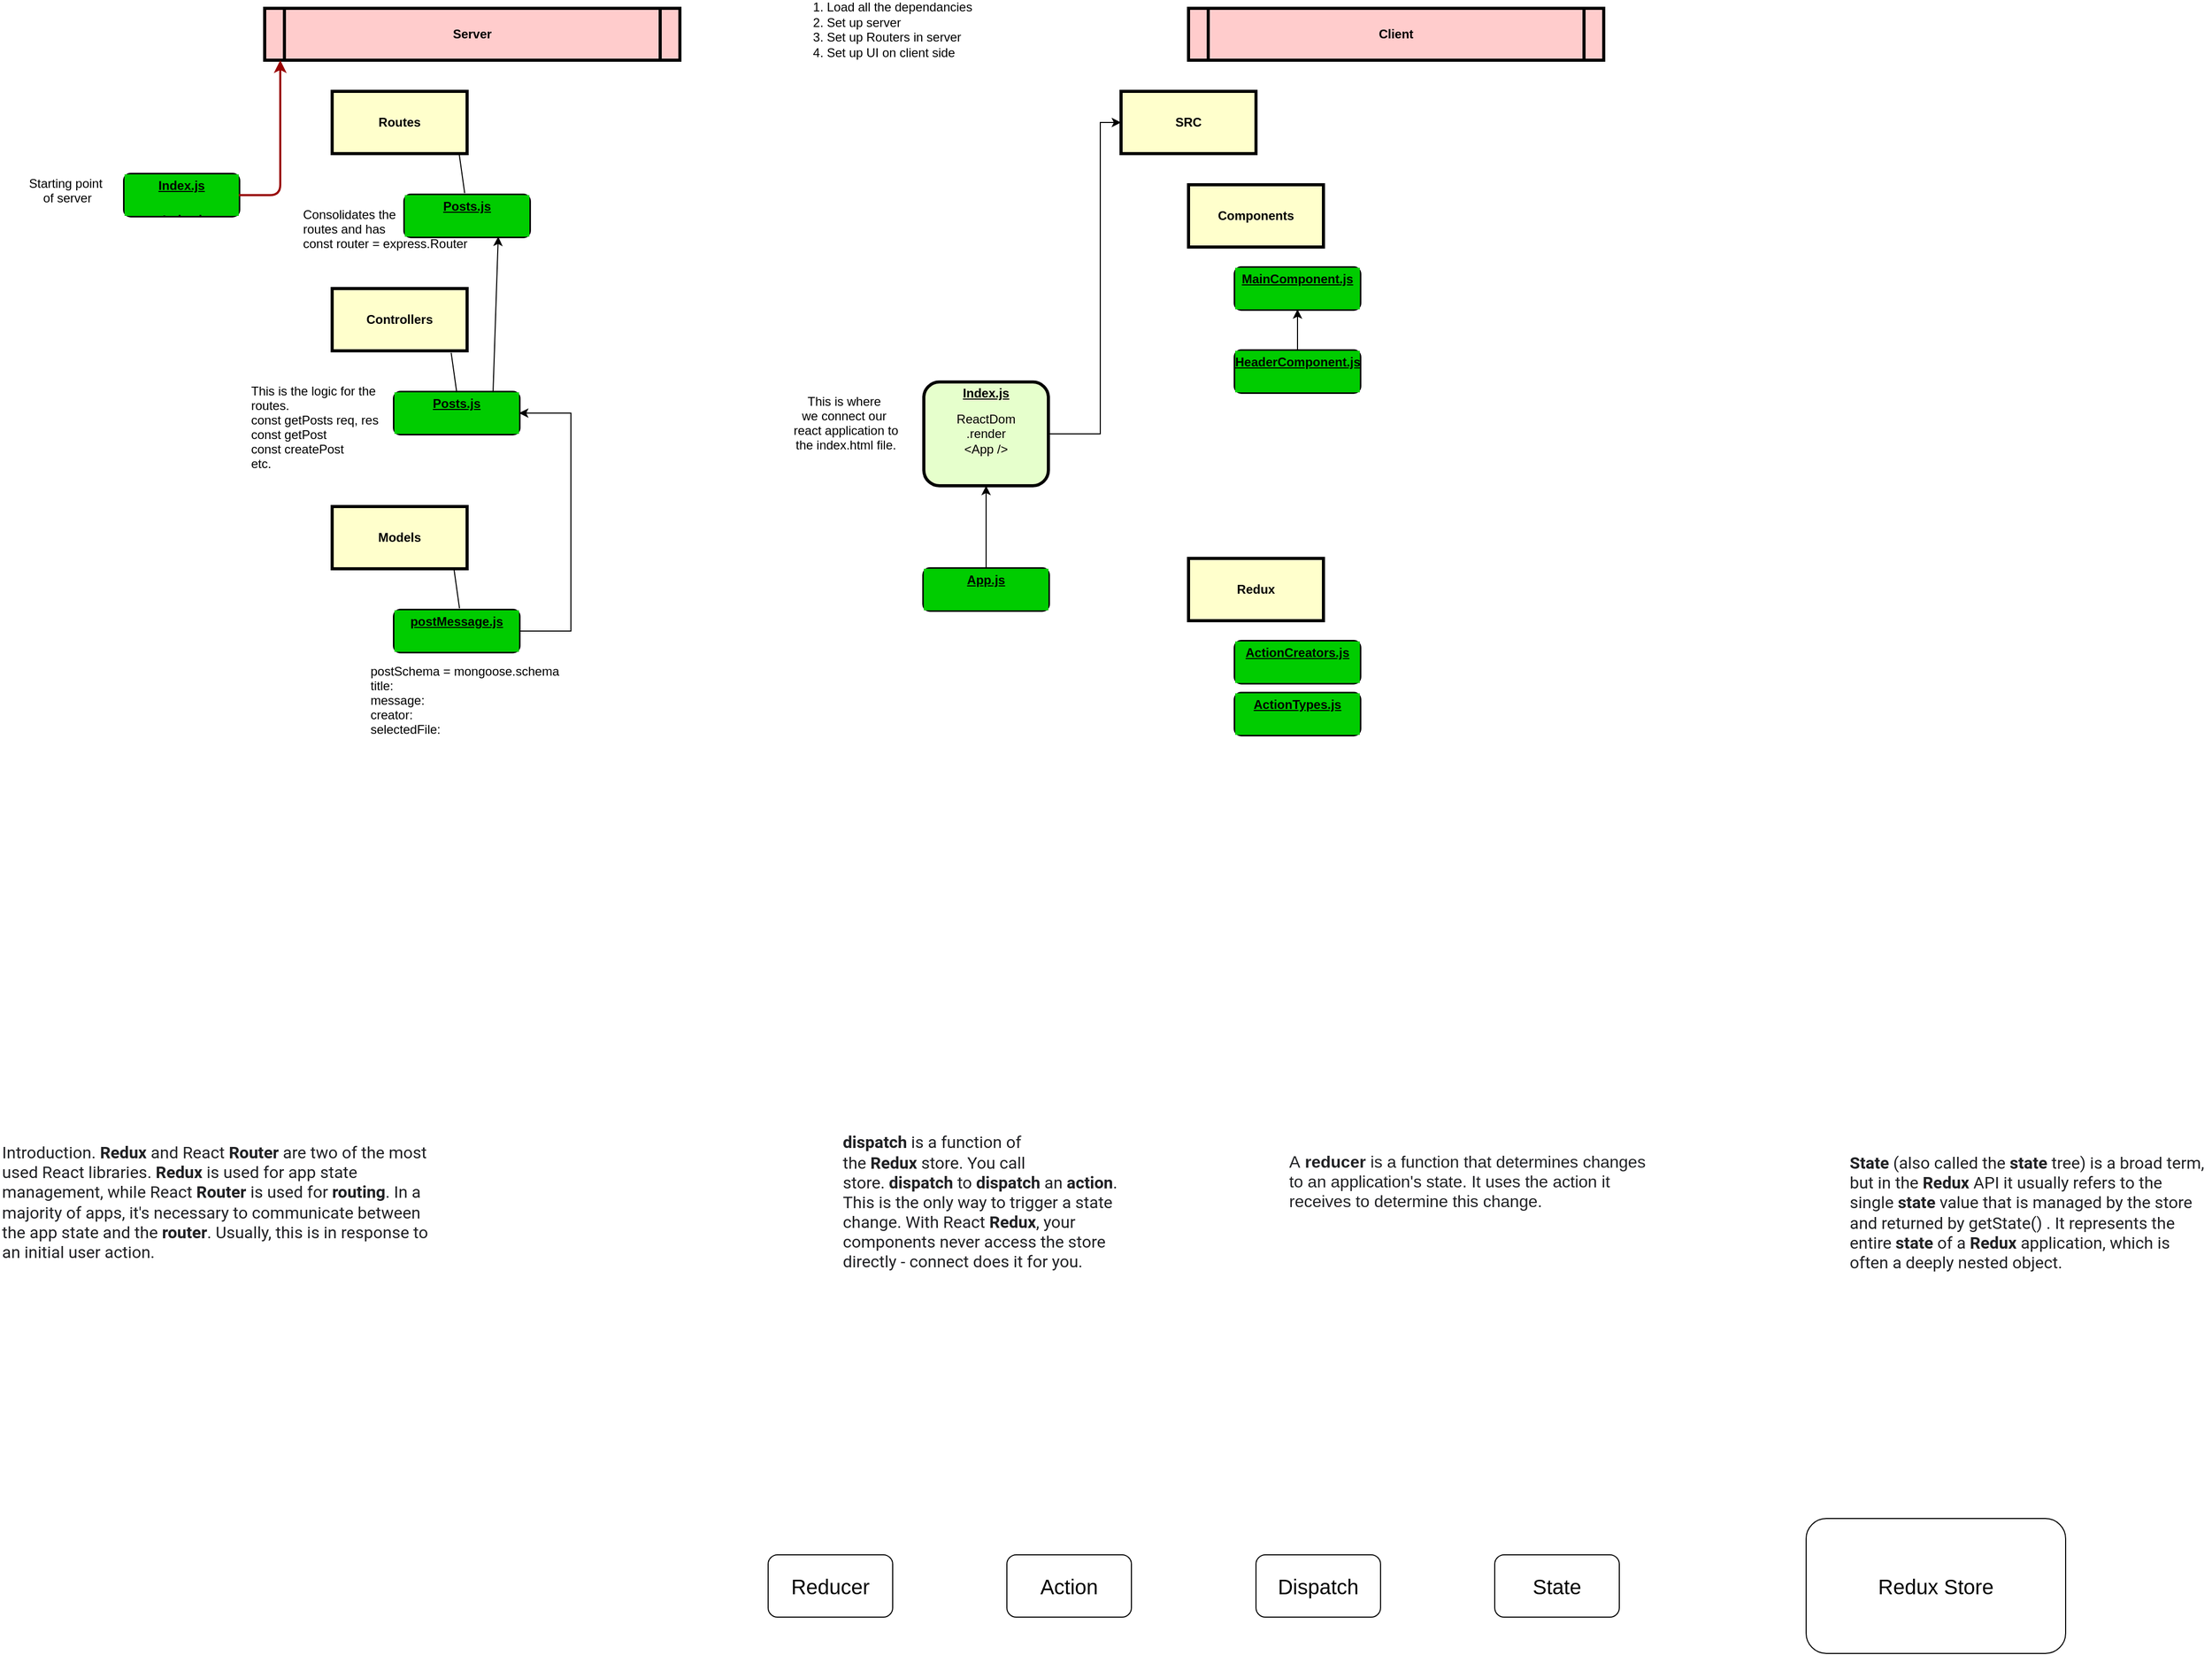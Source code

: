 <mxfile version="13.9.6" type="github">
  <diagram name="Page-1" id="c7558073-3199-34d8-9f00-42111426c3f3">
    <mxGraphModel dx="1620" dy="993" grid="1" gridSize="10" guides="1" tooltips="1" connect="1" arrows="1" fold="1" page="1" pageScale="1" pageWidth="3300" pageHeight="4681" background="#ffffff" math="0" shadow="0">
      <root>
        <mxCell id="0" />
        <mxCell id="1" parent="0" />
        <mxCell id="2" value="&lt;p style=&quot;margin: 0px ; margin-top: 4px ; text-align: center ; text-decoration: underline&quot;&gt;&lt;strong&gt;Index.js&lt;/strong&gt;&lt;/p&gt;&lt;p style=&quot;margin: 0px ; margin-top: 4px ; text-align: center ; text-decoration: underline&quot;&gt;&lt;strong&gt;&lt;br&gt;&lt;/strong&gt;&lt;/p&gt;&lt;p style=&quot;margin: 0px ; margin-left: 8px&quot;&gt;Index.js&lt;/p&gt;" style="verticalAlign=middle;align=center;overflow=fill;fontSize=12;fontFamily=Helvetica;html=1;rounded=1;fontStyle=1;strokeWidth=3;fillColor=#E6FFCC;labelBackgroundColor=#00CC00;" parent="1" vertex="1">
          <mxGeometry x="270" y="350" width="110" height="40" as="geometry" />
        </mxCell>
        <mxCell id="5" value="Server" style="shape=process;whiteSpace=wrap;align=center;verticalAlign=middle;size=0.048;fontStyle=1;strokeWidth=3;fillColor=#FFCCCC" parent="1" vertex="1">
          <mxGeometry x="405.0" y="190" width="400" height="50" as="geometry" />
        </mxCell>
        <mxCell id="52" value="Starting point &#xa;of server" style="text;spacingTop=-5;align=center" parent="1" vertex="1">
          <mxGeometry x="200" y="350" width="30" height="20" as="geometry" />
        </mxCell>
        <mxCell id="56" value="" style="edgeStyle=elbowEdgeStyle;elbow=horizontal;strokeColor=#990000;strokeWidth=2;exitX=1;exitY=0.5;exitDx=0;exitDy=0;" parent="1" source="2" target="5" edge="1">
          <mxGeometry width="100" height="100" relative="1" as="geometry">
            <mxPoint x="390" y="345" as="sourcePoint" />
            <mxPoint x="330" y="590" as="targetPoint" />
            <Array as="points">
              <mxPoint x="420" y="360" />
            </Array>
          </mxGeometry>
        </mxCell>
        <mxCell id="RhGpHAD1b_R5H_3nvblY-98" value="SRC" style="whiteSpace=wrap;align=center;verticalAlign=middle;fontStyle=1;strokeWidth=3;fillColor=#FFFFCC" vertex="1" parent="1">
          <mxGeometry x="1230" y="270" width="130" height="60" as="geometry" />
        </mxCell>
        <mxCell id="RhGpHAD1b_R5H_3nvblY-99" value="Client" style="shape=process;whiteSpace=wrap;align=center;verticalAlign=middle;size=0.048;fontStyle=1;strokeWidth=3;fillColor=#FFCCCC" vertex="1" parent="1">
          <mxGeometry x="1295" y="190" width="400" height="50" as="geometry" />
        </mxCell>
        <mxCell id="RhGpHAD1b_R5H_3nvblY-101" value="This is where &#xa;we connect our &#xa;react application to &#xa;the index.html file." style="text;spacingTop=-5;align=center" vertex="1" parent="1">
          <mxGeometry x="950" y="560" width="30" height="20" as="geometry" />
        </mxCell>
        <mxCell id="RhGpHAD1b_R5H_3nvblY-115" value="Components" style="whiteSpace=wrap;align=center;verticalAlign=middle;fontStyle=1;strokeWidth=3;fillColor=#FFFFCC" vertex="1" parent="1">
          <mxGeometry x="1295" y="360" width="130" height="60" as="geometry" />
        </mxCell>
        <mxCell id="RhGpHAD1b_R5H_3nvblY-119" value="Redux" style="whiteSpace=wrap;align=center;verticalAlign=middle;fontStyle=1;strokeWidth=3;fillColor=#FFFFCC" vertex="1" parent="1">
          <mxGeometry x="1295" y="720" width="130" height="60" as="geometry" />
        </mxCell>
        <mxCell id="RhGpHAD1b_R5H_3nvblY-121" value="&lt;p style=&quot;margin: 0px ; margin-top: 4px ; text-align: center ; text-decoration: underline&quot;&gt;&lt;strong&gt;ActionCreators.js&lt;/strong&gt;&lt;/p&gt;" style="verticalAlign=middle;align=center;overflow=fill;fontSize=12;fontFamily=Helvetica;html=1;rounded=1;fontStyle=1;strokeWidth=3;fillColor=#E6FFCC;labelBackgroundColor=#00CC00;" vertex="1" parent="1">
          <mxGeometry x="1340" y="800" width="120" height="40" as="geometry" />
        </mxCell>
        <mxCell id="RhGpHAD1b_R5H_3nvblY-122" value="&lt;p style=&quot;margin: 0px ; margin-top: 4px ; text-align: center ; text-decoration: underline&quot;&gt;&lt;strong&gt;ActionTypes.js&lt;/strong&gt;&lt;/p&gt;" style="verticalAlign=middle;align=center;overflow=fill;fontSize=12;fontFamily=Helvetica;html=1;rounded=1;fontStyle=1;strokeWidth=3;fillColor=#E6FFCC;labelBackgroundColor=#00CC00;" vertex="1" parent="1">
          <mxGeometry x="1340" y="850" width="120" height="40" as="geometry" />
        </mxCell>
        <mxCell id="RhGpHAD1b_R5H_3nvblY-125" value="" style="edgeStyle=orthogonalEdgeStyle;rounded=0;orthogonalLoop=1;jettySize=auto;html=1;" edge="1" parent="1" source="RhGpHAD1b_R5H_3nvblY-123" target="RhGpHAD1b_R5H_3nvblY-97">
          <mxGeometry relative="1" as="geometry" />
        </mxCell>
        <mxCell id="RhGpHAD1b_R5H_3nvblY-123" value="&lt;p style=&quot;margin: 0px ; margin-top: 4px ; text-align: center ; text-decoration: underline&quot;&gt;&lt;strong&gt;App.js&lt;/strong&gt;&lt;/p&gt;" style="verticalAlign=middle;align=center;overflow=fill;fontSize=12;fontFamily=Helvetica;html=1;rounded=1;fontStyle=1;strokeWidth=3;fillColor=#E6FFCC;labelBackgroundColor=#00CC00;" vertex="1" parent="1">
          <mxGeometry x="1040" y="730" width="120" height="40" as="geometry" />
        </mxCell>
        <mxCell id="RhGpHAD1b_R5H_3nvblY-131" value="" style="group" vertex="1" connectable="0" parent="1">
          <mxGeometry x="1040" y="550" width="120" height="100" as="geometry" />
        </mxCell>
        <mxCell id="RhGpHAD1b_R5H_3nvblY-97" value="&lt;p style=&quot;margin: 0px ; margin-top: 4px ; text-align: center ; text-decoration: underline&quot;&gt;&lt;strong&gt;Index.js&lt;/strong&gt;&lt;/p&gt;" style="verticalAlign=middle;align=center;overflow=fill;fontSize=12;fontFamily=Helvetica;html=1;rounded=1;fontStyle=1;strokeWidth=3;fillColor=#E6FFCC" vertex="1" parent="RhGpHAD1b_R5H_3nvblY-131">
          <mxGeometry width="120" height="100" as="geometry" />
        </mxCell>
        <mxCell id="RhGpHAD1b_R5H_3nvblY-130" value="ReactDom&lt;br&gt;.render &amp;lt;App /&amp;gt;" style="text;html=1;strokeColor=none;fillColor=none;align=center;verticalAlign=middle;whiteSpace=wrap;rounded=0;" vertex="1" parent="RhGpHAD1b_R5H_3nvblY-131">
          <mxGeometry x="40" y="40" width="40" height="20" as="geometry" />
        </mxCell>
        <mxCell id="RhGpHAD1b_R5H_3nvblY-137" value="" style="edgeStyle=orthogonalEdgeStyle;rounded=0;orthogonalLoop=1;jettySize=auto;html=1;" edge="1" parent="1" source="RhGpHAD1b_R5H_3nvblY-134" target="RhGpHAD1b_R5H_3nvblY-135">
          <mxGeometry relative="1" as="geometry" />
        </mxCell>
        <mxCell id="RhGpHAD1b_R5H_3nvblY-134" value="&lt;p style=&quot;margin: 0px ; margin-top: 4px ; text-align: center ; text-decoration: underline&quot;&gt;&lt;strong&gt;HeaderComponent.js&lt;/strong&gt;&lt;/p&gt;" style="verticalAlign=middle;align=center;overflow=fill;fontSize=12;fontFamily=Helvetica;html=1;rounded=1;fontStyle=1;strokeWidth=3;fillColor=#E6FFCC;labelBackgroundColor=#00CC00;" vertex="1" parent="1">
          <mxGeometry x="1340" y="520" width="120" height="40" as="geometry" />
        </mxCell>
        <mxCell id="RhGpHAD1b_R5H_3nvblY-135" value="&lt;p style=&quot;margin: 0px ; margin-top: 4px ; text-align: center ; text-decoration: underline&quot;&gt;&lt;strong&gt;MainComponent.js&lt;/strong&gt;&lt;/p&gt;" style="verticalAlign=middle;align=center;overflow=fill;fontSize=12;fontFamily=Helvetica;html=1;rounded=1;fontStyle=1;strokeWidth=3;fillColor=#E6FFCC;labelBackgroundColor=#00CC00;" vertex="1" parent="1">
          <mxGeometry x="1340" y="440" width="120" height="40" as="geometry" />
        </mxCell>
        <mxCell id="RhGpHAD1b_R5H_3nvblY-136" style="edgeStyle=orthogonalEdgeStyle;rounded=0;orthogonalLoop=1;jettySize=auto;html=1;entryX=0;entryY=0.5;entryDx=0;entryDy=0;exitX=1;exitY=0.5;exitDx=0;exitDy=0;" edge="1" parent="1" source="RhGpHAD1b_R5H_3nvblY-97" target="RhGpHAD1b_R5H_3nvblY-98">
          <mxGeometry relative="1" as="geometry">
            <Array as="points">
              <mxPoint x="1210" y="600" />
              <mxPoint x="1210" y="300" />
            </Array>
          </mxGeometry>
        </mxCell>
        <mxCell id="RhGpHAD1b_R5H_3nvblY-138" value="1. Load all the dependancies&lt;br&gt;&lt;div style=&quot;text-align: left&quot;&gt;&lt;span&gt;2. Set up server&lt;/span&gt;&lt;/div&gt;&lt;div style=&quot;text-align: left&quot;&gt;&lt;span&gt;3. Set up Routers in server&lt;/span&gt;&lt;/div&gt;&lt;div style=&quot;text-align: left&quot;&gt;&lt;span&gt;4. Set up UI on client side&lt;/span&gt;&lt;/div&gt;&lt;div style=&quot;text-align: left&quot;&gt;&lt;span&gt;&lt;br&gt;&lt;/span&gt;&lt;/div&gt;&lt;div style=&quot;text-align: left&quot;&gt;&lt;span&gt;&amp;nbsp;&lt;/span&gt;&lt;/div&gt;" style="text;html=1;strokeColor=none;fillColor=none;align=center;verticalAlign=middle;whiteSpace=wrap;rounded=0;" vertex="1" parent="1">
          <mxGeometry x="870" y="190" width="280" height="70" as="geometry" />
        </mxCell>
        <mxCell id="RhGpHAD1b_R5H_3nvblY-144" value="&lt;span style=&quot;color: rgb(32, 33, 36); font-family: arial, sans-serif; font-size: 16px; background-color: rgb(255, 255, 255);&quot;&gt;A&amp;nbsp;&lt;/span&gt;&lt;b style=&quot;color: rgb(32, 33, 36); font-family: arial, sans-serif; font-size: 16px; background-color: rgb(255, 255, 255);&quot;&gt;reducer&lt;/b&gt;&lt;span style=&quot;color: rgb(32, 33, 36); font-family: arial, sans-serif; font-size: 16px; background-color: rgb(255, 255, 255);&quot;&gt;&amp;nbsp;is a function that determines changes to an application&#39;s state. It uses the action it receives to determine this change.&amp;nbsp;&lt;/span&gt;" style="text;html=1;strokeColor=none;fillColor=none;align=left;verticalAlign=middle;whiteSpace=wrap;rounded=0;" vertex="1" parent="1">
          <mxGeometry x="1390" y="1310" width="350" height="20" as="geometry" />
        </mxCell>
        <mxCell id="RhGpHAD1b_R5H_3nvblY-145" value="&lt;b style=&quot;color: rgb(32, 33, 36); font-family: roboto, arial, sans-serif; font-size: 16px; background-color: rgb(255, 255, 255);&quot;&gt;dispatch&lt;/b&gt;&lt;span style=&quot;color: rgb(32, 33, 36); font-family: roboto, arial, sans-serif; font-size: 16px; background-color: rgb(255, 255, 255);&quot;&gt;&amp;nbsp;is a function of the&amp;nbsp;&lt;/span&gt;&lt;b style=&quot;color: rgb(32, 33, 36); font-family: roboto, arial, sans-serif; font-size: 16px; background-color: rgb(255, 255, 255);&quot;&gt;Redux&lt;/b&gt;&lt;span style=&quot;color: rgb(32, 33, 36); font-family: roboto, arial, sans-serif; font-size: 16px; background-color: rgb(255, 255, 255);&quot;&gt;&amp;nbsp;store. You call store.&amp;nbsp;&lt;/span&gt;&lt;b style=&quot;color: rgb(32, 33, 36); font-family: roboto, arial, sans-serif; font-size: 16px; background-color: rgb(255, 255, 255);&quot;&gt;dispatch&lt;/b&gt;&lt;span style=&quot;color: rgb(32, 33, 36); font-family: roboto, arial, sans-serif; font-size: 16px; background-color: rgb(255, 255, 255);&quot;&gt;&amp;nbsp;to&amp;nbsp;&lt;/span&gt;&lt;b style=&quot;color: rgb(32, 33, 36); font-family: roboto, arial, sans-serif; font-size: 16px; background-color: rgb(255, 255, 255);&quot;&gt;dispatch&lt;/b&gt;&lt;span style=&quot;color: rgb(32, 33, 36); font-family: roboto, arial, sans-serif; font-size: 16px; background-color: rgb(255, 255, 255);&quot;&gt;&amp;nbsp;an&amp;nbsp;&lt;/span&gt;&lt;b style=&quot;color: rgb(32, 33, 36); font-family: roboto, arial, sans-serif; font-size: 16px; background-color: rgb(255, 255, 255);&quot;&gt;action&lt;/b&gt;&lt;span style=&quot;color: rgb(32, 33, 36); font-family: roboto, arial, sans-serif; font-size: 16px; background-color: rgb(255, 255, 255);&quot;&gt;. This is the only way to trigger a state change. With React&amp;nbsp;&lt;/span&gt;&lt;b style=&quot;color: rgb(32, 33, 36); font-family: roboto, arial, sans-serif; font-size: 16px; background-color: rgb(255, 255, 255);&quot;&gt;Redux&lt;/b&gt;&lt;span style=&quot;color: rgb(32 , 33 , 36) ; font-family: &amp;quot;roboto&amp;quot; , &amp;quot;arial&amp;quot; , sans-serif ; font-size: 16px ; background-color: rgb(255 , 255 , 255)&quot;&gt;, your components never access the store directly - connect does it for you.&lt;/span&gt;" style="text;html=1;strokeColor=none;fillColor=none;align=left;verticalAlign=middle;whiteSpace=wrap;rounded=0;" vertex="1" parent="1">
          <mxGeometry x="960" y="1330" width="260" height="20" as="geometry" />
        </mxCell>
        <mxCell id="RhGpHAD1b_R5H_3nvblY-146" value="&lt;b style=&quot;color: rgb(32, 33, 36); font-family: roboto, arial, sans-serif; font-size: 16px; background-color: rgb(255, 255, 255);&quot;&gt;State&lt;/b&gt;&lt;span style=&quot;color: rgb(32, 33, 36); font-family: roboto, arial, sans-serif; font-size: 16px; background-color: rgb(255, 255, 255);&quot;&gt;&amp;nbsp;(also called the&amp;nbsp;&lt;/span&gt;&lt;b style=&quot;color: rgb(32, 33, 36); font-family: roboto, arial, sans-serif; font-size: 16px; background-color: rgb(255, 255, 255);&quot;&gt;state&lt;/b&gt;&lt;span style=&quot;color: rgb(32, 33, 36); font-family: roboto, arial, sans-serif; font-size: 16px; background-color: rgb(255, 255, 255);&quot;&gt;&amp;nbsp;tree) is a broad term, but in the&amp;nbsp;&lt;/span&gt;&lt;b style=&quot;color: rgb(32, 33, 36); font-family: roboto, arial, sans-serif; font-size: 16px; background-color: rgb(255, 255, 255);&quot;&gt;Redux&lt;/b&gt;&lt;span style=&quot;color: rgb(32, 33, 36); font-family: roboto, arial, sans-serif; font-size: 16px; background-color: rgb(255, 255, 255);&quot;&gt;&amp;nbsp;API it usually refers to the single&amp;nbsp;&lt;/span&gt;&lt;b style=&quot;color: rgb(32, 33, 36); font-family: roboto, arial, sans-serif; font-size: 16px; background-color: rgb(255, 255, 255);&quot;&gt;state&lt;/b&gt;&lt;span style=&quot;color: rgb(32, 33, 36); font-family: roboto, arial, sans-serif; font-size: 16px; background-color: rgb(255, 255, 255);&quot;&gt;&amp;nbsp;value that is managed by the store and returned by getState() . It represents the entire&amp;nbsp;&lt;/span&gt;&lt;b style=&quot;color: rgb(32, 33, 36); font-family: roboto, arial, sans-serif; font-size: 16px; background-color: rgb(255, 255, 255);&quot;&gt;state&lt;/b&gt;&lt;span style=&quot;color: rgb(32, 33, 36); font-family: roboto, arial, sans-serif; font-size: 16px; background-color: rgb(255, 255, 255);&quot;&gt;&amp;nbsp;of a&amp;nbsp;&lt;/span&gt;&lt;b style=&quot;color: rgb(32, 33, 36); font-family: roboto, arial, sans-serif; font-size: 16px; background-color: rgb(255, 255, 255);&quot;&gt;Redux&lt;/b&gt;&lt;span style=&quot;color: rgb(32, 33, 36); font-family: roboto, arial, sans-serif; font-size: 16px; background-color: rgb(255, 255, 255);&quot;&gt;&amp;nbsp;application, which is often a deeply nested object.&lt;/span&gt;" style="text;html=1;strokeColor=none;fillColor=none;align=left;verticalAlign=middle;whiteSpace=wrap;rounded=0;" vertex="1" parent="1">
          <mxGeometry x="1930" y="1340" width="350" height="20" as="geometry" />
        </mxCell>
        <mxCell id="RhGpHAD1b_R5H_3nvblY-148" value="&lt;span style=&quot;color: rgb(32, 33, 36); font-family: roboto, arial, sans-serif; font-size: 16px; background-color: rgb(255, 255, 255);&quot;&gt;Introduction.&amp;nbsp;&lt;/span&gt;&lt;b style=&quot;color: rgb(32, 33, 36); font-family: roboto, arial, sans-serif; font-size: 16px; background-color: rgb(255, 255, 255);&quot;&gt;Redux&lt;/b&gt;&lt;span style=&quot;color: rgb(32, 33, 36); font-family: roboto, arial, sans-serif; font-size: 16px; background-color: rgb(255, 255, 255);&quot;&gt;&amp;nbsp;and React&amp;nbsp;&lt;/span&gt;&lt;b style=&quot;color: rgb(32, 33, 36); font-family: roboto, arial, sans-serif; font-size: 16px; background-color: rgb(255, 255, 255);&quot;&gt;Router&lt;/b&gt;&lt;span style=&quot;color: rgb(32, 33, 36); font-family: roboto, arial, sans-serif; font-size: 16px; background-color: rgb(255, 255, 255);&quot;&gt;&amp;nbsp;are two of the most used React libraries.&amp;nbsp;&lt;/span&gt;&lt;b style=&quot;color: rgb(32, 33, 36); font-family: roboto, arial, sans-serif; font-size: 16px; background-color: rgb(255, 255, 255);&quot;&gt;Redux&lt;/b&gt;&lt;span style=&quot;color: rgb(32, 33, 36); font-family: roboto, arial, sans-serif; font-size: 16px; background-color: rgb(255, 255, 255);&quot;&gt;&amp;nbsp;is used for app state management, while React&amp;nbsp;&lt;/span&gt;&lt;b style=&quot;color: rgb(32, 33, 36); font-family: roboto, arial, sans-serif; font-size: 16px; background-color: rgb(255, 255, 255);&quot;&gt;Router&lt;/b&gt;&lt;span style=&quot;color: rgb(32, 33, 36); font-family: roboto, arial, sans-serif; font-size: 16px; background-color: rgb(255, 255, 255);&quot;&gt;&amp;nbsp;is used for&amp;nbsp;&lt;/span&gt;&lt;b style=&quot;color: rgb(32, 33, 36); font-family: roboto, arial, sans-serif; font-size: 16px; background-color: rgb(255, 255, 255);&quot;&gt;routing&lt;/b&gt;&lt;span style=&quot;color: rgb(32, 33, 36); font-family: roboto, arial, sans-serif; font-size: 16px; background-color: rgb(255, 255, 255);&quot;&gt;. In a majority of apps, it&#39;s necessary to communicate between the app state and the&amp;nbsp;&lt;/span&gt;&lt;b style=&quot;color: rgb(32, 33, 36); font-family: roboto, arial, sans-serif; font-size: 16px; background-color: rgb(255, 255, 255);&quot;&gt;router&lt;/b&gt;&lt;span style=&quot;color: rgb(32, 33, 36); font-family: roboto, arial, sans-serif; font-size: 16px; background-color: rgb(255, 255, 255);&quot;&gt;. Usually, this is in response to an initial user action.&lt;/span&gt;" style="text;html=1;strokeColor=none;fillColor=none;align=left;verticalAlign=middle;whiteSpace=wrap;rounded=0;" vertex="1" parent="1">
          <mxGeometry x="150" y="1330" width="430" height="20" as="geometry" />
        </mxCell>
        <mxCell id="RhGpHAD1b_R5H_3nvblY-150" value="&lt;font style=&quot;font-size: 20px&quot;&gt;Reducer&lt;/font&gt;" style="rounded=1;whiteSpace=wrap;html=1;align=center;" vertex="1" parent="1">
          <mxGeometry x="890" y="1680" width="120" height="60" as="geometry" />
        </mxCell>
        <mxCell id="RhGpHAD1b_R5H_3nvblY-152" value="&lt;font style=&quot;font-size: 20px&quot;&gt;Action&lt;/font&gt;" style="rounded=1;whiteSpace=wrap;html=1;align=center;" vertex="1" parent="1">
          <mxGeometry x="1120" y="1680" width="120" height="60" as="geometry" />
        </mxCell>
        <mxCell id="RhGpHAD1b_R5H_3nvblY-154" value="&lt;font style=&quot;font-size: 20px&quot;&gt;Dispatch&lt;/font&gt;" style="rounded=1;whiteSpace=wrap;html=1;align=center;" vertex="1" parent="1">
          <mxGeometry x="1360" y="1680" width="120" height="60" as="geometry" />
        </mxCell>
        <mxCell id="RhGpHAD1b_R5H_3nvblY-155" value="&lt;font style=&quot;font-size: 20px&quot;&gt;State&lt;/font&gt;" style="rounded=1;whiteSpace=wrap;html=1;align=center;" vertex="1" parent="1">
          <mxGeometry x="1590" y="1680" width="120" height="60" as="geometry" />
        </mxCell>
        <mxCell id="RhGpHAD1b_R5H_3nvblY-156" value="&lt;font style=&quot;font-size: 20px&quot;&gt;Redux Store&lt;/font&gt;" style="rounded=1;whiteSpace=wrap;html=1;align=center;" vertex="1" parent="1">
          <mxGeometry x="1890" y="1645" width="250" height="130" as="geometry" />
        </mxCell>
        <mxCell id="RhGpHAD1b_R5H_3nvblY-157" value="Controllers" style="whiteSpace=wrap;align=center;verticalAlign=middle;fontStyle=1;strokeWidth=3;fillColor=#FFFFCC" vertex="1" parent="1">
          <mxGeometry x="470" y="460" width="130" height="60" as="geometry" />
        </mxCell>
        <mxCell id="RhGpHAD1b_R5H_3nvblY-158" value="Models" style="whiteSpace=wrap;align=center;verticalAlign=middle;fontStyle=1;strokeWidth=3;fillColor=#FFFFCC" vertex="1" parent="1">
          <mxGeometry x="470" y="670" width="130" height="60" as="geometry" />
        </mxCell>
        <mxCell id="RhGpHAD1b_R5H_3nvblY-159" value="Routes" style="whiteSpace=wrap;align=center;verticalAlign=middle;fontStyle=1;strokeWidth=3;fillColor=#FFFFCC" vertex="1" parent="1">
          <mxGeometry x="470" y="270" width="130" height="60" as="geometry" />
        </mxCell>
        <mxCell id="RhGpHAD1b_R5H_3nvblY-160" value="&lt;p style=&quot;margin: 0px ; margin-top: 4px ; text-align: center ; text-decoration: underline&quot;&gt;&lt;strong&gt;Posts.js&lt;/strong&gt;&lt;/p&gt;" style="verticalAlign=middle;align=center;overflow=fill;fontSize=12;fontFamily=Helvetica;html=1;rounded=1;fontStyle=1;strokeWidth=3;fillColor=#E6FFCC;labelBackgroundColor=#00CC00;" vertex="1" parent="1">
          <mxGeometry x="530" y="560" width="120" height="40" as="geometry" />
        </mxCell>
        <mxCell id="RhGpHAD1b_R5H_3nvblY-169" value="" style="edgeStyle=orthogonalEdgeStyle;rounded=0;orthogonalLoop=1;jettySize=auto;html=1;fontColor=#00CC00;entryX=1;entryY=0.5;entryDx=0;entryDy=0;" edge="1" parent="1" source="RhGpHAD1b_R5H_3nvblY-161" target="RhGpHAD1b_R5H_3nvblY-160">
          <mxGeometry relative="1" as="geometry">
            <mxPoint x="690" y="580" as="targetPoint" />
            <Array as="points">
              <mxPoint x="700" y="790" />
              <mxPoint x="700" y="580" />
            </Array>
          </mxGeometry>
        </mxCell>
        <mxCell id="RhGpHAD1b_R5H_3nvblY-161" value="&lt;p style=&quot;margin: 0px ; margin-top: 4px ; text-align: center ; text-decoration: underline&quot;&gt;&lt;strong&gt;postMessage.js&lt;/strong&gt;&lt;/p&gt;" style="verticalAlign=middle;align=center;overflow=fill;fontSize=12;fontFamily=Helvetica;html=1;rounded=1;fontStyle=1;strokeWidth=3;fillColor=#E6FFCC;labelBackgroundColor=#00CC00;" vertex="1" parent="1">
          <mxGeometry x="530" y="770" width="120" height="40" as="geometry" />
        </mxCell>
        <mxCell id="RhGpHAD1b_R5H_3nvblY-162" value="&lt;p style=&quot;margin: 0px ; margin-top: 4px ; text-align: center ; text-decoration: underline&quot;&gt;&lt;strong&gt;Posts.js&lt;/strong&gt;&lt;/p&gt;" style="verticalAlign=middle;align=center;overflow=fill;fontSize=12;fontFamily=Helvetica;html=1;rounded=1;fontStyle=1;strokeWidth=3;fillColor=#E6FFCC;labelBackgroundColor=#00CC00;" vertex="1" parent="1">
          <mxGeometry x="540" y="370" width="120" height="40" as="geometry" />
        </mxCell>
        <mxCell id="RhGpHAD1b_R5H_3nvblY-163" value="" style="endArrow=none;html=1;entryX=0.882;entryY=1.033;entryDx=0;entryDy=0;entryPerimeter=0;exitX=0.5;exitY=0;exitDx=0;exitDy=0;" edge="1" parent="1" source="RhGpHAD1b_R5H_3nvblY-160" target="RhGpHAD1b_R5H_3nvblY-157">
          <mxGeometry width="50" height="50" relative="1" as="geometry">
            <mxPoint x="590" y="560" as="sourcePoint" />
            <mxPoint x="640" y="510" as="targetPoint" />
          </mxGeometry>
        </mxCell>
        <mxCell id="RhGpHAD1b_R5H_3nvblY-164" value="" style="endArrow=none;html=1;entryX=0.882;entryY=1.033;entryDx=0;entryDy=0;entryPerimeter=0;exitX=0.5;exitY=0;exitDx=0;exitDy=0;" edge="1" parent="1">
          <mxGeometry width="50" height="50" relative="1" as="geometry">
            <mxPoint x="592.67" y="768.02" as="sourcePoint" />
            <mxPoint x="587.33" y="730" as="targetPoint" />
          </mxGeometry>
        </mxCell>
        <mxCell id="RhGpHAD1b_R5H_3nvblY-165" value="" style="endArrow=none;html=1;entryX=0.882;entryY=1.033;entryDx=0;entryDy=0;entryPerimeter=0;exitX=0.5;exitY=0;exitDx=0;exitDy=0;" edge="1" parent="1">
          <mxGeometry width="50" height="50" relative="1" as="geometry">
            <mxPoint x="597.67" y="368.02" as="sourcePoint" />
            <mxPoint x="592.33" y="330" as="targetPoint" />
          </mxGeometry>
        </mxCell>
        <mxCell id="RhGpHAD1b_R5H_3nvblY-170" value="postSchema = mongoose.schema&#xa;title:&#xa;message:&#xa;creator: &#xa;selectedFile:" style="text;spacingTop=-5;align=left;" vertex="1" parent="1">
          <mxGeometry x="505" y="820" width="170" height="80" as="geometry" />
        </mxCell>
        <mxCell id="RhGpHAD1b_R5H_3nvblY-173" value="This is the logic for the &#xa;routes.&#xa;const getPosts req, res&#xa;const getPost&#xa;const createPost&#xa;etc." style="text;spacingTop=-5;align=left;" vertex="1" parent="1">
          <mxGeometry x="390" y="550" width="120" height="90" as="geometry" />
        </mxCell>
        <mxCell id="RhGpHAD1b_R5H_3nvblY-174" value="Consolidates the &#xa;routes and has&#xa;const router = express.Router" style="text;spacingTop=-5;align=left;" vertex="1" parent="1">
          <mxGeometry x="440" y="380" width="90" height="60" as="geometry" />
        </mxCell>
        <mxCell id="RhGpHAD1b_R5H_3nvblY-175" value="" style="endArrow=classic;html=1;fontColor=#00CC00;entryX=0.75;entryY=1;entryDx=0;entryDy=0;" edge="1" parent="1" target="RhGpHAD1b_R5H_3nvblY-162">
          <mxGeometry width="50" height="50" relative="1" as="geometry">
            <mxPoint x="625" y="560" as="sourcePoint" />
            <mxPoint x="675" y="510" as="targetPoint" />
          </mxGeometry>
        </mxCell>
      </root>
    </mxGraphModel>
  </diagram>
</mxfile>
